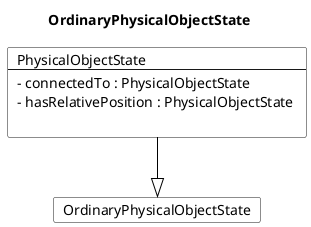 @startuml
Title OrdinaryPhysicalObjectState 

Card OrdinaryPhysicalObjectState #fff [
OrdinaryPhysicalObjectState
]
Card PhysicalObjectState #fff [
PhysicalObjectState
----
- connectedTo : PhysicalObjectState 
- hasRelativePosition : PhysicalObjectState 

]
PhysicalObjectState --|> OrdinaryPhysicalObjectState  #000 
@enduml